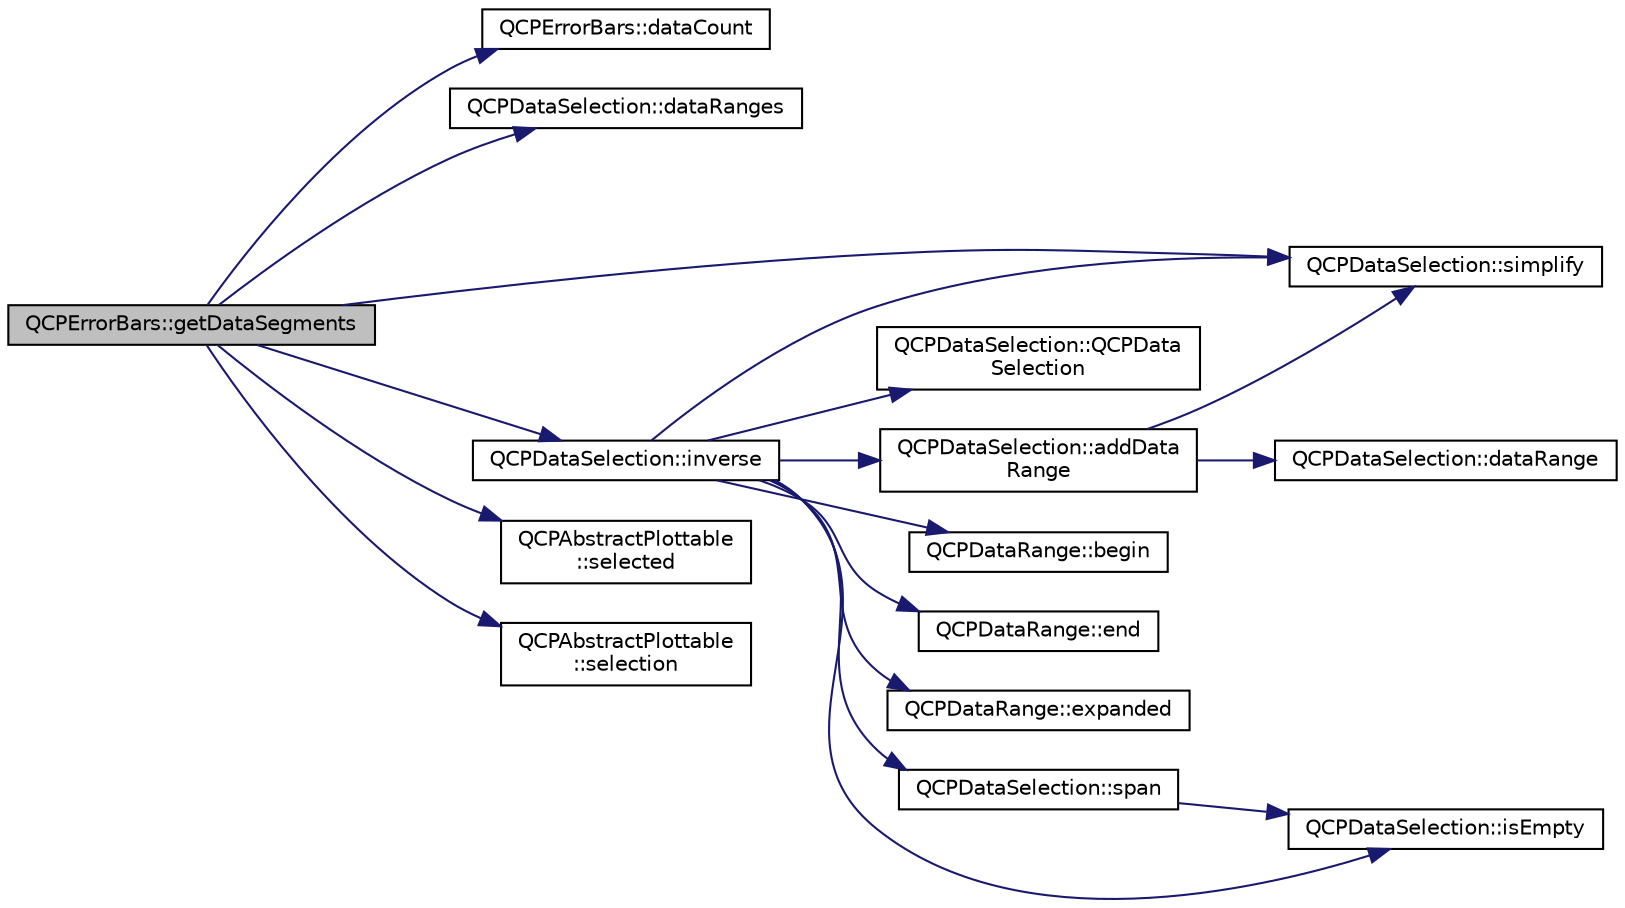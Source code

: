 digraph "QCPErrorBars::getDataSegments"
{
 // LATEX_PDF_SIZE
  edge [fontname="Helvetica",fontsize="10",labelfontname="Helvetica",labelfontsize="10"];
  node [fontname="Helvetica",fontsize="10",shape=record];
  rankdir="LR";
  Node1 [label="QCPErrorBars::getDataSegments",height=0.2,width=0.4,color="black", fillcolor="grey75", style="filled", fontcolor="black",tooltip=" "];
  Node1 -> Node2 [color="midnightblue",fontsize="10",style="solid",fontname="Helvetica"];
  Node2 [label="QCPErrorBars::dataCount",height=0.2,width=0.4,color="black", fillcolor="white", style="filled",URL="$classQCPErrorBars.html#a18b797c62f2af000b926e52eb46d97c7",tooltip=" "];
  Node1 -> Node3 [color="midnightblue",fontsize="10",style="solid",fontname="Helvetica"];
  Node3 [label="QCPDataSelection::dataRanges",height=0.2,width=0.4,color="black", fillcolor="white", style="filled",URL="$classQCPDataSelection.html#ac3b1c5e7713d380cd9e447f4556b94da",tooltip=" "];
  Node1 -> Node4 [color="midnightblue",fontsize="10",style="solid",fontname="Helvetica"];
  Node4 [label="QCPDataSelection::inverse",height=0.2,width=0.4,color="black", fillcolor="white", style="filled",URL="$classQCPDataSelection.html#ae8097f4e4ffee7b1b5df27c93eb365db",tooltip=" "];
  Node4 -> Node5 [color="midnightblue",fontsize="10",style="solid",fontname="Helvetica"];
  Node5 [label="QCPDataSelection::addData\lRange",height=0.2,width=0.4,color="black", fillcolor="white", style="filled",URL="$classQCPDataSelection.html#a46740c5aa7b80ae9b2abf6985d61b74f",tooltip=" "];
  Node5 -> Node6 [color="midnightblue",fontsize="10",style="solid",fontname="Helvetica"];
  Node6 [label="QCPDataSelection::dataRange",height=0.2,width=0.4,color="black", fillcolor="white", style="filled",URL="$classQCPDataSelection.html#a6956acf6a9a49a353b4f9b58608978ad",tooltip=" "];
  Node5 -> Node7 [color="midnightblue",fontsize="10",style="solid",fontname="Helvetica"];
  Node7 [label="QCPDataSelection::simplify",height=0.2,width=0.4,color="black", fillcolor="white", style="filled",URL="$classQCPDataSelection.html#a4a2fbad1a6e4d1dd26fdfdf88956f2a4",tooltip=" "];
  Node4 -> Node8 [color="midnightblue",fontsize="10",style="solid",fontname="Helvetica"];
  Node8 [label="QCPDataRange::begin",height=0.2,width=0.4,color="black", fillcolor="white", style="filled",URL="$classQCPDataRange.html#ae76d7eba9defdfafcd0fc41096793129",tooltip=" "];
  Node4 -> Node9 [color="midnightblue",fontsize="10",style="solid",fontname="Helvetica"];
  Node9 [label="QCPDataRange::end",height=0.2,width=0.4,color="black", fillcolor="white", style="filled",URL="$classQCPDataRange.html#aee1b20fb045929c3753ee2ce14af7630",tooltip=" "];
  Node4 -> Node10 [color="midnightblue",fontsize="10",style="solid",fontname="Helvetica"];
  Node10 [label="QCPDataRange::expanded",height=0.2,width=0.4,color="black", fillcolor="white", style="filled",URL="$classQCPDataRange.html#a36c8ad8acf177ffeb0a72c8d73030844",tooltip=" "];
  Node4 -> Node11 [color="midnightblue",fontsize="10",style="solid",fontname="Helvetica"];
  Node11 [label="QCPDataSelection::isEmpty",height=0.2,width=0.4,color="black", fillcolor="white", style="filled",URL="$classQCPDataSelection.html#a7f7526b475998dc0c3d6c376b24736c9",tooltip=" "];
  Node4 -> Node12 [color="midnightblue",fontsize="10",style="solid",fontname="Helvetica"];
  Node12 [label="QCPDataSelection::QCPData\lSelection",height=0.2,width=0.4,color="black", fillcolor="white", style="filled",URL="$classQCPDataSelection.html#a0e0b7faaec7df1a7c77dd6f4883cdf0d",tooltip=" "];
  Node4 -> Node7 [color="midnightblue",fontsize="10",style="solid",fontname="Helvetica"];
  Node4 -> Node13 [color="midnightblue",fontsize="10",style="solid",fontname="Helvetica"];
  Node13 [label="QCPDataSelection::span",height=0.2,width=0.4,color="black", fillcolor="white", style="filled",URL="$classQCPDataSelection.html#a890f9291e0b7f065747040de5d68ff7d",tooltip=" "];
  Node13 -> Node11 [color="midnightblue",fontsize="10",style="solid",fontname="Helvetica"];
  Node1 -> Node14 [color="midnightblue",fontsize="10",style="solid",fontname="Helvetica"];
  Node14 [label="QCPAbstractPlottable\l::selected",height=0.2,width=0.4,color="black", fillcolor="white", style="filled",URL="$classQCPAbstractPlottable.html#a0b3b514474fe93354fc74cfc144184b4",tooltip=" "];
  Node1 -> Node15 [color="midnightblue",fontsize="10",style="solid",fontname="Helvetica"];
  Node15 [label="QCPAbstractPlottable\l::selection",height=0.2,width=0.4,color="black", fillcolor="white", style="filled",URL="$classQCPAbstractPlottable.html#a040bf09f41d456284cfd39cc37aa068f",tooltip=" "];
  Node1 -> Node7 [color="midnightblue",fontsize="10",style="solid",fontname="Helvetica"];
}
